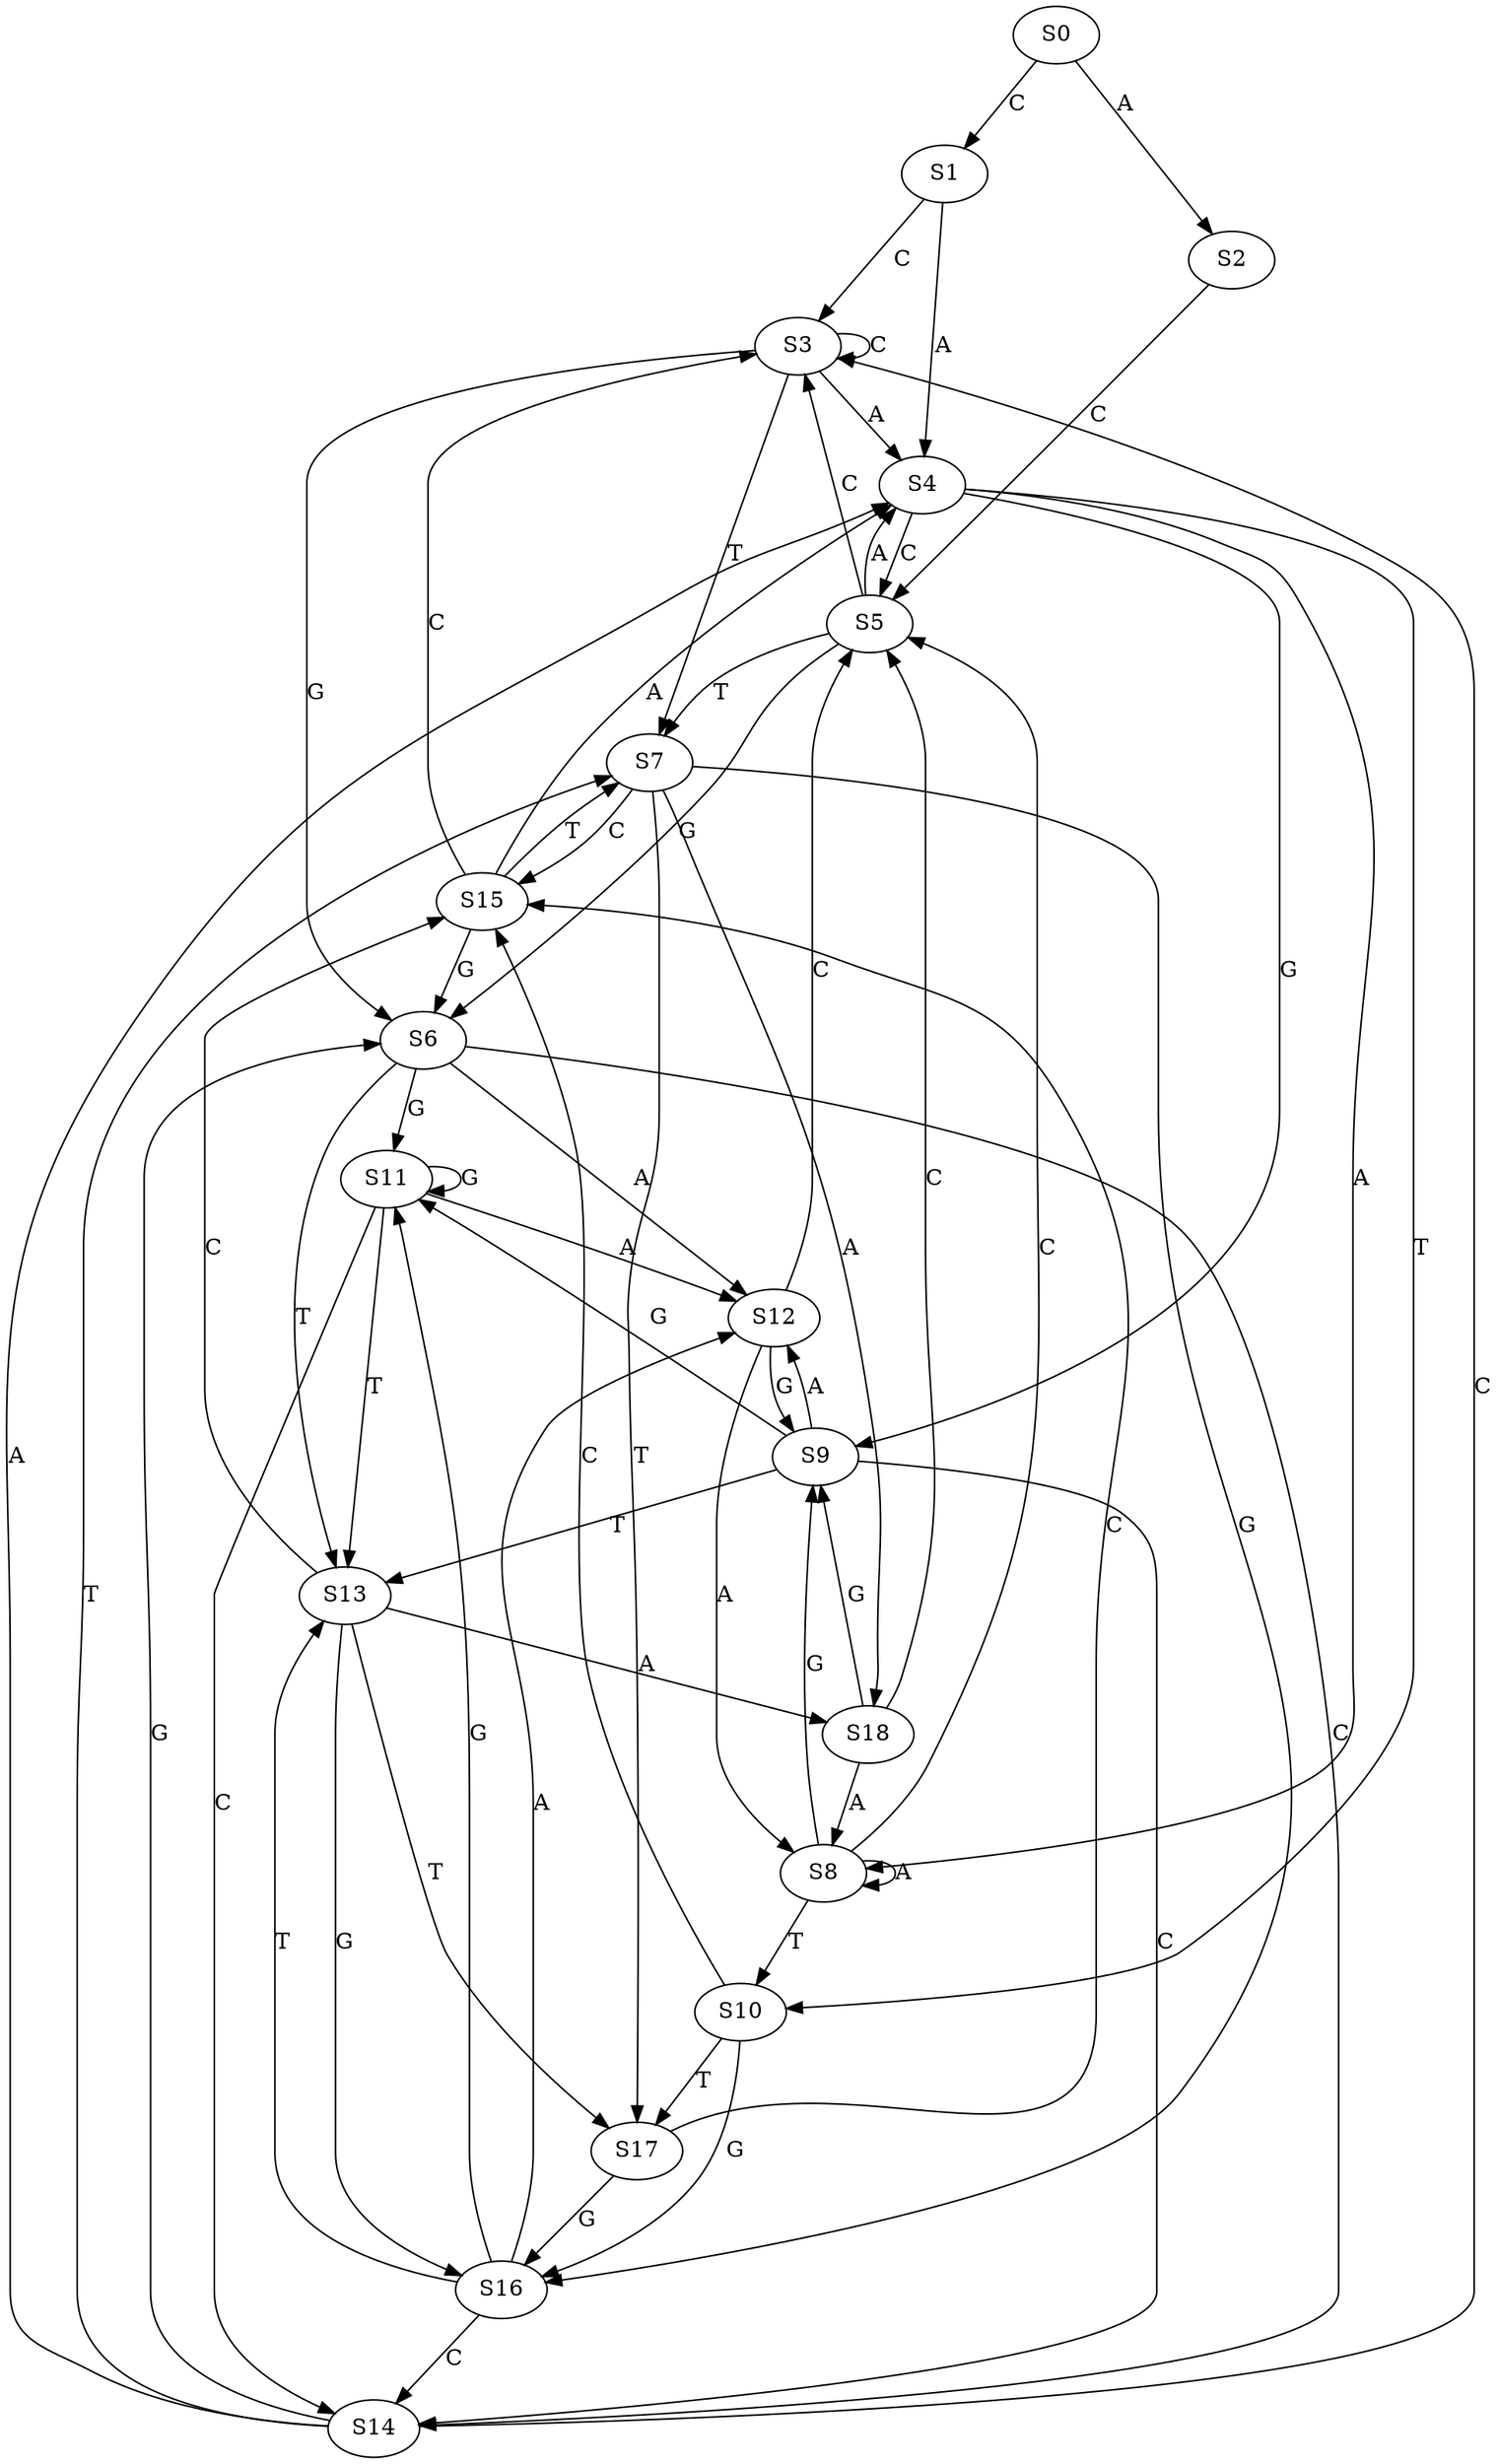 strict digraph  {
	S0 -> S1 [ label = C ];
	S0 -> S2 [ label = A ];
	S1 -> S3 [ label = C ];
	S1 -> S4 [ label = A ];
	S2 -> S5 [ label = C ];
	S3 -> S6 [ label = G ];
	S3 -> S7 [ label = T ];
	S3 -> S3 [ label = C ];
	S3 -> S4 [ label = A ];
	S4 -> S8 [ label = A ];
	S4 -> S9 [ label = G ];
	S4 -> S5 [ label = C ];
	S4 -> S10 [ label = T ];
	S5 -> S6 [ label = G ];
	S5 -> S7 [ label = T ];
	S5 -> S3 [ label = C ];
	S5 -> S4 [ label = A ];
	S6 -> S11 [ label = G ];
	S6 -> S12 [ label = A ];
	S6 -> S13 [ label = T ];
	S6 -> S14 [ label = C ];
	S7 -> S15 [ label = C ];
	S7 -> S16 [ label = G ];
	S7 -> S17 [ label = T ];
	S7 -> S18 [ label = A ];
	S8 -> S9 [ label = G ];
	S8 -> S5 [ label = C ];
	S8 -> S10 [ label = T ];
	S8 -> S8 [ label = A ];
	S9 -> S11 [ label = G ];
	S9 -> S12 [ label = A ];
	S9 -> S13 [ label = T ];
	S9 -> S14 [ label = C ];
	S10 -> S16 [ label = G ];
	S10 -> S15 [ label = C ];
	S10 -> S17 [ label = T ];
	S11 -> S13 [ label = T ];
	S11 -> S12 [ label = A ];
	S11 -> S14 [ label = C ];
	S11 -> S11 [ label = G ];
	S12 -> S9 [ label = G ];
	S12 -> S5 [ label = C ];
	S12 -> S8 [ label = A ];
	S13 -> S18 [ label = A ];
	S13 -> S15 [ label = C ];
	S13 -> S16 [ label = G ];
	S13 -> S17 [ label = T ];
	S14 -> S3 [ label = C ];
	S14 -> S7 [ label = T ];
	S14 -> S4 [ label = A ];
	S14 -> S6 [ label = G ];
	S15 -> S4 [ label = A ];
	S15 -> S6 [ label = G ];
	S15 -> S3 [ label = C ];
	S15 -> S7 [ label = T ];
	S16 -> S14 [ label = C ];
	S16 -> S13 [ label = T ];
	S16 -> S12 [ label = A ];
	S16 -> S11 [ label = G ];
	S17 -> S16 [ label = G ];
	S17 -> S15 [ label = C ];
	S18 -> S9 [ label = G ];
	S18 -> S5 [ label = C ];
	S18 -> S8 [ label = A ];
}
